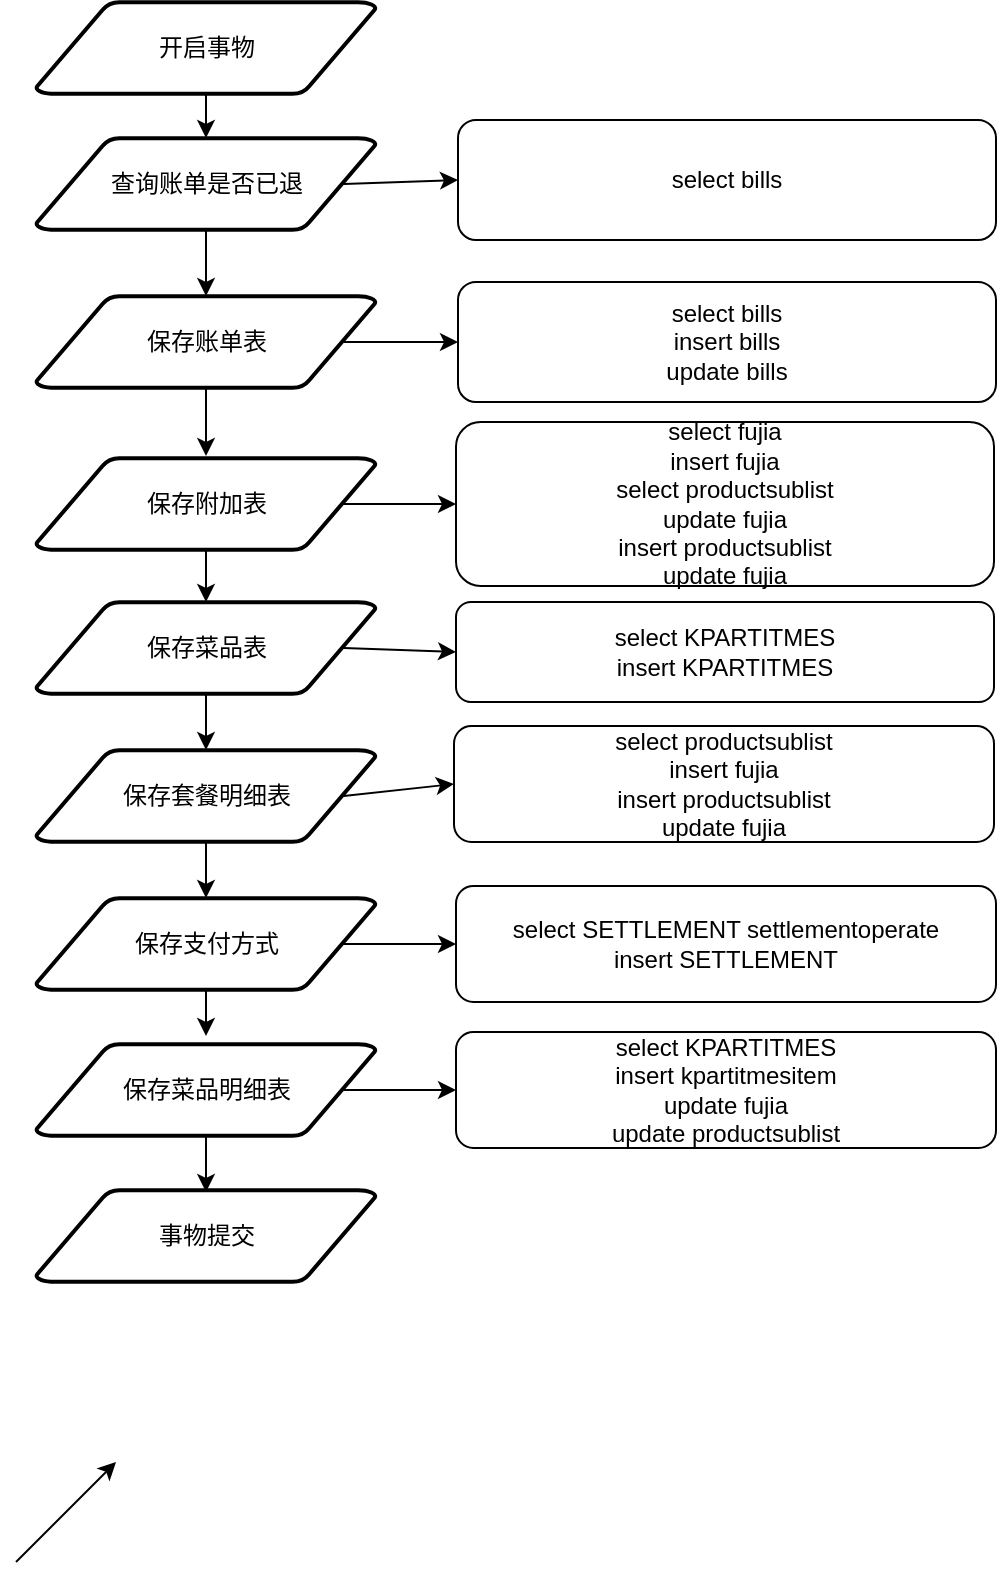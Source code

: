<mxfile version="12.3.8" type="github" pages="1">
  <diagram id="6a731a19-8d31-9384-78a2-239565b7b9f0" name="Page-1">
    <mxGraphModel dx="1422" dy="1589" grid="1" gridSize="10" guides="1" tooltips="1" connect="1" arrows="1" fold="1" page="1" pageScale="1" pageWidth="1169" pageHeight="827" background="#ffffff" math="0" shadow="0">
      <root>
        <mxCell id="0"/>
        <mxCell id="1" parent="0"/>
        <mxCell id="Bsa1h68NaCAKpPHS5MsZ-72" style="edgeStyle=orthogonalEdgeStyle;rounded=0;orthogonalLoop=1;jettySize=auto;html=1;exitX=0.5;exitY=1;exitDx=0;exitDy=0;exitPerimeter=0;" edge="1" parent="1" source="Bsa1h68NaCAKpPHS5MsZ-73" target="Bsa1h68NaCAKpPHS5MsZ-75">
          <mxGeometry relative="1" as="geometry"/>
        </mxCell>
        <mxCell id="Bsa1h68NaCAKpPHS5MsZ-73" value="开启事物" style="shape=mxgraph.flowchart.data;strokeWidth=2;gradientColor=none;gradientDirection=north;fontStyle=0;html=1;" vertex="1" parent="1">
          <mxGeometry x="130" y="-590" width="170" height="46" as="geometry"/>
        </mxCell>
        <mxCell id="Bsa1h68NaCAKpPHS5MsZ-74" style="edgeStyle=orthogonalEdgeStyle;rounded=0;orthogonalLoop=1;jettySize=auto;html=1;exitX=0.5;exitY=1;exitDx=0;exitDy=0;exitPerimeter=0;entryX=0.5;entryY=0;entryDx=0;entryDy=0;entryPerimeter=0;" edge="1" parent="1" source="Bsa1h68NaCAKpPHS5MsZ-75" target="Bsa1h68NaCAKpPHS5MsZ-77">
          <mxGeometry relative="1" as="geometry"/>
        </mxCell>
        <mxCell id="Bsa1h68NaCAKpPHS5MsZ-75" value="查询账单是否已退" style="shape=mxgraph.flowchart.data;strokeWidth=2;gradientColor=none;gradientDirection=north;fontStyle=0;html=1;" vertex="1" parent="1">
          <mxGeometry x="130" y="-522" width="170" height="46" as="geometry"/>
        </mxCell>
        <mxCell id="Bsa1h68NaCAKpPHS5MsZ-76" style="edgeStyle=orthogonalEdgeStyle;rounded=0;orthogonalLoop=1;jettySize=auto;html=1;exitX=0.5;exitY=1;exitDx=0;exitDy=0;exitPerimeter=0;" edge="1" parent="1" source="Bsa1h68NaCAKpPHS5MsZ-77">
          <mxGeometry relative="1" as="geometry">
            <mxPoint x="215" y="-363" as="targetPoint"/>
          </mxGeometry>
        </mxCell>
        <mxCell id="Bsa1h68NaCAKpPHS5MsZ-77" value="保存账单表" style="shape=mxgraph.flowchart.data;strokeWidth=2;gradientColor=none;gradientDirection=north;fontStyle=0;html=1;" vertex="1" parent="1">
          <mxGeometry x="130" y="-443" width="170" height="46" as="geometry"/>
        </mxCell>
        <mxCell id="Bsa1h68NaCAKpPHS5MsZ-78" style="edgeStyle=orthogonalEdgeStyle;rounded=0;orthogonalLoop=1;jettySize=auto;html=1;exitX=0.5;exitY=1;exitDx=0;exitDy=0;exitPerimeter=0;entryX=0.5;entryY=0;entryDx=0;entryDy=0;entryPerimeter=0;" edge="1" parent="1" source="Bsa1h68NaCAKpPHS5MsZ-79" target="Bsa1h68NaCAKpPHS5MsZ-81">
          <mxGeometry relative="1" as="geometry"/>
        </mxCell>
        <mxCell id="Bsa1h68NaCAKpPHS5MsZ-79" value="保存附加表" style="shape=mxgraph.flowchart.data;strokeWidth=2;gradientColor=none;gradientDirection=north;fontStyle=0;html=1;" vertex="1" parent="1">
          <mxGeometry x="130" y="-362" width="170" height="46" as="geometry"/>
        </mxCell>
        <mxCell id="Bsa1h68NaCAKpPHS5MsZ-80" style="edgeStyle=orthogonalEdgeStyle;rounded=0;orthogonalLoop=1;jettySize=auto;html=1;exitX=0.5;exitY=1;exitDx=0;exitDy=0;exitPerimeter=0;entryX=0.5;entryY=0;entryDx=0;entryDy=0;entryPerimeter=0;" edge="1" parent="1" source="Bsa1h68NaCAKpPHS5MsZ-81" target="Bsa1h68NaCAKpPHS5MsZ-83">
          <mxGeometry relative="1" as="geometry"/>
        </mxCell>
        <mxCell id="Bsa1h68NaCAKpPHS5MsZ-81" value="保存菜品表" style="shape=mxgraph.flowchart.data;strokeWidth=2;gradientColor=none;gradientDirection=north;fontStyle=0;html=1;" vertex="1" parent="1">
          <mxGeometry x="130" y="-290" width="170" height="46" as="geometry"/>
        </mxCell>
        <mxCell id="Bsa1h68NaCAKpPHS5MsZ-82" style="edgeStyle=orthogonalEdgeStyle;rounded=0;orthogonalLoop=1;jettySize=auto;html=1;exitX=0.5;exitY=1;exitDx=0;exitDy=0;exitPerimeter=0;entryX=0.5;entryY=0;entryDx=0;entryDy=0;entryPerimeter=0;" edge="1" parent="1" source="Bsa1h68NaCAKpPHS5MsZ-83" target="Bsa1h68NaCAKpPHS5MsZ-85">
          <mxGeometry relative="1" as="geometry"/>
        </mxCell>
        <mxCell id="Bsa1h68NaCAKpPHS5MsZ-83" value="保存套餐明细表" style="shape=mxgraph.flowchart.data;strokeWidth=2;gradientColor=none;gradientDirection=north;fontStyle=0;html=1;" vertex="1" parent="1">
          <mxGeometry x="130" y="-216" width="170" height="46" as="geometry"/>
        </mxCell>
        <mxCell id="Bsa1h68NaCAKpPHS5MsZ-84" style="edgeStyle=orthogonalEdgeStyle;rounded=0;orthogonalLoop=1;jettySize=auto;html=1;exitX=0.5;exitY=1;exitDx=0;exitDy=0;exitPerimeter=0;" edge="1" parent="1" source="Bsa1h68NaCAKpPHS5MsZ-85">
          <mxGeometry relative="1" as="geometry">
            <mxPoint x="215" y="-73" as="targetPoint"/>
          </mxGeometry>
        </mxCell>
        <mxCell id="Bsa1h68NaCAKpPHS5MsZ-85" value="保存支付方式" style="shape=mxgraph.flowchart.data;strokeWidth=2;gradientColor=none;gradientDirection=north;fontStyle=0;html=1;" vertex="1" parent="1">
          <mxGeometry x="130" y="-142" width="170" height="46" as="geometry"/>
        </mxCell>
        <mxCell id="Bsa1h68NaCAKpPHS5MsZ-86" style="edgeStyle=orthogonalEdgeStyle;rounded=0;orthogonalLoop=1;jettySize=auto;html=1;exitX=0.5;exitY=1;exitDx=0;exitDy=0;exitPerimeter=0;entryX=0.5;entryY=0;entryDx=0;entryDy=0;entryPerimeter=0;" edge="1" parent="1" source="Bsa1h68NaCAKpPHS5MsZ-87">
          <mxGeometry relative="1" as="geometry">
            <mxPoint x="215" y="5" as="targetPoint"/>
          </mxGeometry>
        </mxCell>
        <mxCell id="Bsa1h68NaCAKpPHS5MsZ-87" value="保存菜品明细表" style="shape=mxgraph.flowchart.data;strokeWidth=2;gradientColor=none;gradientDirection=north;fontStyle=0;html=1;" vertex="1" parent="1">
          <mxGeometry x="130" y="-69" width="170" height="46" as="geometry"/>
        </mxCell>
        <mxCell id="Bsa1h68NaCAKpPHS5MsZ-90" value="事物提交" style="shape=mxgraph.flowchart.data;strokeWidth=2;gradientColor=none;gradientDirection=north;fontStyle=0;html=1;" vertex="1" parent="1">
          <mxGeometry x="130" y="4" width="170" height="46" as="geometry"/>
        </mxCell>
        <mxCell id="Bsa1h68NaCAKpPHS5MsZ-92" value="select bills" style="rounded=1;whiteSpace=wrap;html=1;" vertex="1" parent="1">
          <mxGeometry x="341" y="-531" width="269" height="60" as="geometry"/>
        </mxCell>
        <mxCell id="Bsa1h68NaCAKpPHS5MsZ-94" value="" style="endArrow=classic;html=1;" edge="1" parent="1">
          <mxGeometry width="50" height="50" relative="1" as="geometry">
            <mxPoint x="120" y="190" as="sourcePoint"/>
            <mxPoint x="170" y="140" as="targetPoint"/>
          </mxGeometry>
        </mxCell>
        <mxCell id="Bsa1h68NaCAKpPHS5MsZ-98" value="select bills&lt;br&gt;insert bills&lt;br&gt;update bills" style="rounded=1;whiteSpace=wrap;html=1;" vertex="1" parent="1">
          <mxGeometry x="341" y="-450" width="269" height="60" as="geometry"/>
        </mxCell>
        <mxCell id="Bsa1h68NaCAKpPHS5MsZ-105" value="select fujia&lt;br&gt;insert fujia&lt;br&gt;select productsublist&lt;br&gt;update fujia&lt;br&gt;insert productsublist&lt;br&gt;update fujia" style="rounded=1;whiteSpace=wrap;html=1;" vertex="1" parent="1">
          <mxGeometry x="340" y="-380" width="269" height="82" as="geometry"/>
        </mxCell>
        <mxCell id="Bsa1h68NaCAKpPHS5MsZ-106" value="select KPARTITMES&lt;br&gt;insert KPARTITMES" style="rounded=1;whiteSpace=wrap;html=1;" vertex="1" parent="1">
          <mxGeometry x="340" y="-290" width="269" height="50" as="geometry"/>
        </mxCell>
        <mxCell id="Bsa1h68NaCAKpPHS5MsZ-107" value="select productsublist&lt;br&gt;insert fujia&lt;br&gt;insert productsublist&lt;br&gt;update fujia" style="rounded=1;whiteSpace=wrap;html=1;" vertex="1" parent="1">
          <mxGeometry x="339" y="-228" width="270" height="58" as="geometry"/>
        </mxCell>
        <mxCell id="Bsa1h68NaCAKpPHS5MsZ-108" value="select SETTLEMENT settlementoperate&lt;br&gt;insert SETTLEMENT" style="rounded=1;whiteSpace=wrap;html=1;" vertex="1" parent="1">
          <mxGeometry x="340" y="-148" width="270" height="58" as="geometry"/>
        </mxCell>
        <mxCell id="Bsa1h68NaCAKpPHS5MsZ-109" value="select KPARTITMES&lt;br&gt;insert kpartitmesitem&lt;br&gt;update fujia&lt;br&gt;update productsublist" style="rounded=1;whiteSpace=wrap;html=1;" vertex="1" parent="1">
          <mxGeometry x="340" y="-75" width="270" height="58" as="geometry"/>
        </mxCell>
        <mxCell id="Bsa1h68NaCAKpPHS5MsZ-112" value="" style="endArrow=classic;html=1;exitX=0.905;exitY=0.5;exitDx=0;exitDy=0;exitPerimeter=0;entryX=0;entryY=0.5;entryDx=0;entryDy=0;" edge="1" parent="1" source="Bsa1h68NaCAKpPHS5MsZ-75" target="Bsa1h68NaCAKpPHS5MsZ-92">
          <mxGeometry width="50" height="50" relative="1" as="geometry">
            <mxPoint x="790" y="-450" as="sourcePoint"/>
            <mxPoint x="310" y="-480" as="targetPoint"/>
          </mxGeometry>
        </mxCell>
        <mxCell id="Bsa1h68NaCAKpPHS5MsZ-113" value="" style="endArrow=classic;html=1;exitX=0.905;exitY=0.5;exitDx=0;exitDy=0;exitPerimeter=0;entryX=0;entryY=0.5;entryDx=0;entryDy=0;" edge="1" parent="1" source="Bsa1h68NaCAKpPHS5MsZ-77" target="Bsa1h68NaCAKpPHS5MsZ-98">
          <mxGeometry width="50" height="50" relative="1" as="geometry">
            <mxPoint x="293.85" y="-489" as="sourcePoint"/>
            <mxPoint x="351" y="-491" as="targetPoint"/>
          </mxGeometry>
        </mxCell>
        <mxCell id="Bsa1h68NaCAKpPHS5MsZ-114" value="" style="endArrow=classic;html=1;exitX=0.905;exitY=0.5;exitDx=0;exitDy=0;exitPerimeter=0;entryX=0;entryY=0.5;entryDx=0;entryDy=0;" edge="1" parent="1" source="Bsa1h68NaCAKpPHS5MsZ-79" target="Bsa1h68NaCAKpPHS5MsZ-105">
          <mxGeometry width="50" height="50" relative="1" as="geometry">
            <mxPoint x="303.85" y="-479" as="sourcePoint"/>
            <mxPoint x="361" y="-481" as="targetPoint"/>
          </mxGeometry>
        </mxCell>
        <mxCell id="Bsa1h68NaCAKpPHS5MsZ-115" value="" style="endArrow=classic;html=1;exitX=0.905;exitY=0.5;exitDx=0;exitDy=0;exitPerimeter=0;entryX=0;entryY=0.5;entryDx=0;entryDy=0;" edge="1" parent="1" source="Bsa1h68NaCAKpPHS5MsZ-81" target="Bsa1h68NaCAKpPHS5MsZ-106">
          <mxGeometry width="50" height="50" relative="1" as="geometry">
            <mxPoint x="313.85" y="-469" as="sourcePoint"/>
            <mxPoint x="371" y="-471" as="targetPoint"/>
          </mxGeometry>
        </mxCell>
        <mxCell id="Bsa1h68NaCAKpPHS5MsZ-116" value="" style="endArrow=classic;html=1;exitX=0.905;exitY=0.5;exitDx=0;exitDy=0;exitPerimeter=0;entryX=0;entryY=0.5;entryDx=0;entryDy=0;" edge="1" parent="1" source="Bsa1h68NaCAKpPHS5MsZ-83" target="Bsa1h68NaCAKpPHS5MsZ-107">
          <mxGeometry width="50" height="50" relative="1" as="geometry">
            <mxPoint x="323.85" y="-459" as="sourcePoint"/>
            <mxPoint x="381" y="-461" as="targetPoint"/>
          </mxGeometry>
        </mxCell>
        <mxCell id="Bsa1h68NaCAKpPHS5MsZ-117" value="" style="endArrow=classic;html=1;exitX=0.905;exitY=0.5;exitDx=0;exitDy=0;exitPerimeter=0;entryX=0;entryY=0.5;entryDx=0;entryDy=0;" edge="1" parent="1" source="Bsa1h68NaCAKpPHS5MsZ-85" target="Bsa1h68NaCAKpPHS5MsZ-108">
          <mxGeometry width="50" height="50" relative="1" as="geometry">
            <mxPoint x="333.85" y="-449" as="sourcePoint"/>
            <mxPoint x="391" y="-451" as="targetPoint"/>
          </mxGeometry>
        </mxCell>
        <mxCell id="Bsa1h68NaCAKpPHS5MsZ-118" value="" style="endArrow=classic;html=1;exitX=0.905;exitY=0.5;exitDx=0;exitDy=0;exitPerimeter=0;entryX=0;entryY=0.5;entryDx=0;entryDy=0;" edge="1" parent="1" source="Bsa1h68NaCAKpPHS5MsZ-87" target="Bsa1h68NaCAKpPHS5MsZ-109">
          <mxGeometry width="50" height="50" relative="1" as="geometry">
            <mxPoint x="343.85" y="-439" as="sourcePoint"/>
            <mxPoint x="401" y="-441" as="targetPoint"/>
          </mxGeometry>
        </mxCell>
      </root>
    </mxGraphModel>
  </diagram>
</mxfile>
